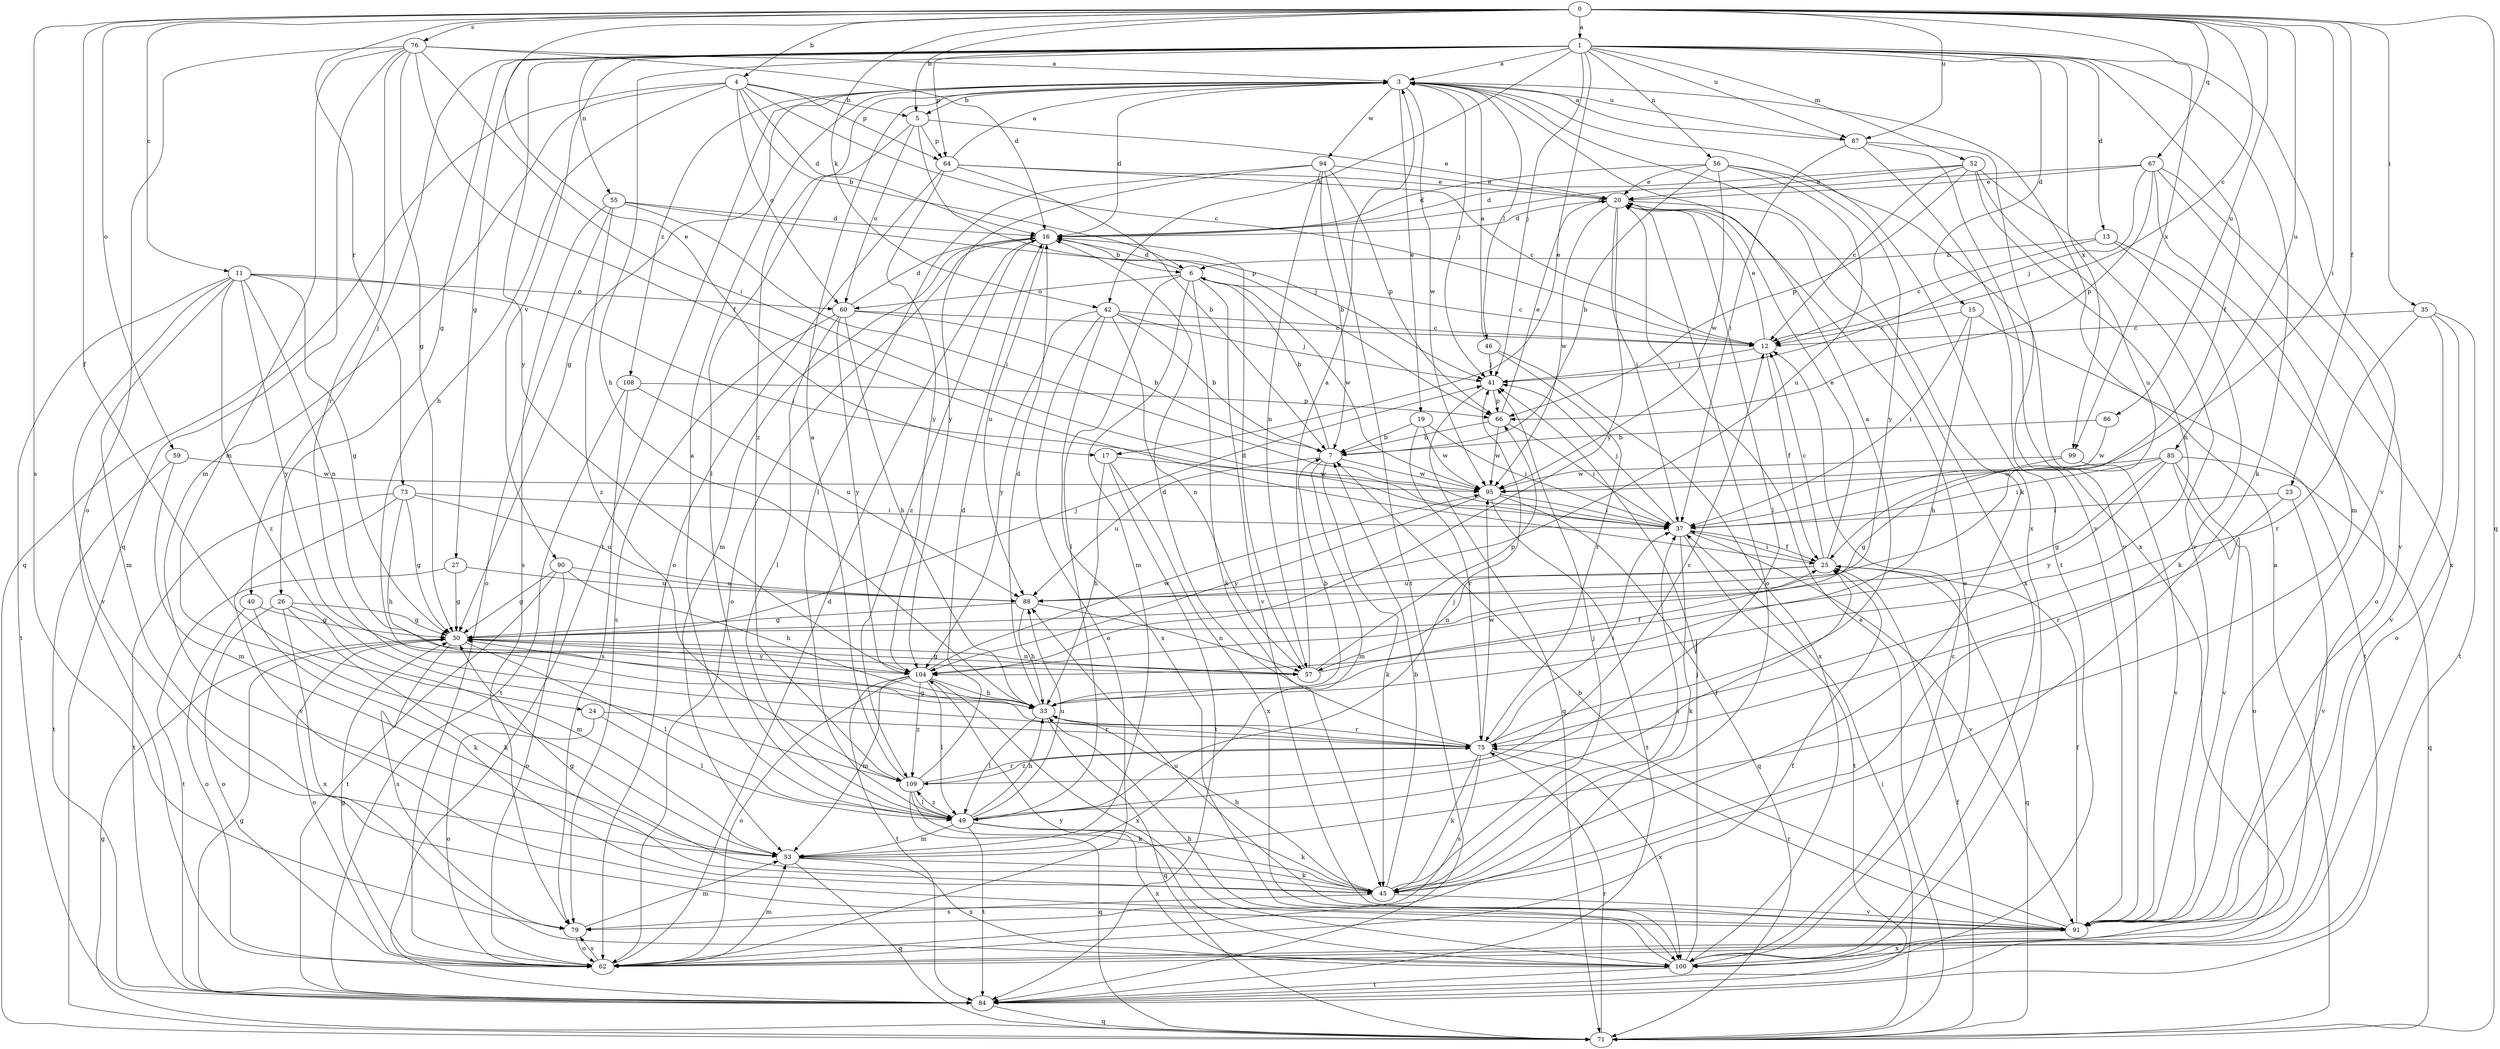 strict digraph  {
0;
1;
3;
4;
5;
6;
7;
11;
12;
13;
15;
16;
17;
19;
20;
23;
24;
25;
26;
27;
30;
33;
35;
37;
40;
41;
42;
45;
46;
49;
52;
53;
55;
56;
57;
59;
60;
62;
64;
66;
67;
71;
73;
75;
76;
79;
84;
85;
86;
87;
88;
90;
91;
94;
95;
99;
100;
104;
108;
109;
0 -> 1  [label=a];
0 -> 4  [label=b];
0 -> 5  [label=b];
0 -> 11  [label=c];
0 -> 12  [label=c];
0 -> 17  [label=e];
0 -> 23  [label=f];
0 -> 24  [label=f];
0 -> 35  [label=i];
0 -> 37  [label=i];
0 -> 42  [label=k];
0 -> 59  [label=o];
0 -> 67  [label=q];
0 -> 71  [label=q];
0 -> 73  [label=r];
0 -> 76  [label=s];
0 -> 79  [label=s];
0 -> 85  [label=u];
0 -> 86  [label=u];
0 -> 87  [label=u];
0 -> 99  [label=x];
1 -> 3  [label=a];
1 -> 13  [label=d];
1 -> 15  [label=d];
1 -> 17  [label=e];
1 -> 25  [label=f];
1 -> 26  [label=g];
1 -> 27  [label=g];
1 -> 33  [label=h];
1 -> 40  [label=j];
1 -> 41  [label=j];
1 -> 42  [label=k];
1 -> 45  [label=k];
1 -> 52  [label=m];
1 -> 55  [label=n];
1 -> 56  [label=n];
1 -> 64  [label=p];
1 -> 87  [label=u];
1 -> 90  [label=v];
1 -> 91  [label=v];
1 -> 99  [label=x];
1 -> 104  [label=y];
3 -> 5  [label=b];
3 -> 16  [label=d];
3 -> 19  [label=e];
3 -> 30  [label=g];
3 -> 41  [label=j];
3 -> 45  [label=k];
3 -> 46  [label=l];
3 -> 84  [label=t];
3 -> 87  [label=u];
3 -> 94  [label=w];
3 -> 95  [label=w];
3 -> 100  [label=x];
3 -> 108  [label=z];
3 -> 109  [label=z];
4 -> 5  [label=b];
4 -> 6  [label=b];
4 -> 12  [label=c];
4 -> 16  [label=d];
4 -> 33  [label=h];
4 -> 53  [label=m];
4 -> 60  [label=o];
4 -> 64  [label=p];
4 -> 71  [label=q];
5 -> 20  [label=e];
5 -> 49  [label=l];
5 -> 60  [label=o];
5 -> 64  [label=p];
5 -> 66  [label=p];
6 -> 12  [label=c];
6 -> 16  [label=d];
6 -> 45  [label=k];
6 -> 49  [label=l];
6 -> 53  [label=m];
6 -> 60  [label=o];
6 -> 91  [label=v];
6 -> 95  [label=w];
7 -> 6  [label=b];
7 -> 45  [label=k];
7 -> 53  [label=m];
7 -> 88  [label=u];
7 -> 95  [label=w];
11 -> 30  [label=g];
11 -> 37  [label=i];
11 -> 53  [label=m];
11 -> 57  [label=n];
11 -> 60  [label=o];
11 -> 84  [label=t];
11 -> 91  [label=v];
11 -> 104  [label=y];
11 -> 109  [label=z];
12 -> 20  [label=e];
12 -> 25  [label=f];
12 -> 41  [label=j];
13 -> 6  [label=b];
13 -> 12  [label=c];
13 -> 45  [label=k];
13 -> 62  [label=o];
15 -> 12  [label=c];
15 -> 33  [label=h];
15 -> 37  [label=i];
15 -> 84  [label=t];
16 -> 6  [label=b];
16 -> 53  [label=m];
16 -> 62  [label=o];
16 -> 88  [label=u];
16 -> 109  [label=z];
17 -> 33  [label=h];
17 -> 84  [label=t];
17 -> 95  [label=w];
17 -> 100  [label=x];
19 -> 7  [label=b];
19 -> 37  [label=i];
19 -> 75  [label=r];
19 -> 95  [label=w];
20 -> 16  [label=d];
20 -> 37  [label=i];
20 -> 49  [label=l];
20 -> 62  [label=o];
20 -> 95  [label=w];
20 -> 100  [label=x];
20 -> 104  [label=y];
23 -> 37  [label=i];
23 -> 75  [label=r];
23 -> 91  [label=v];
24 -> 49  [label=l];
24 -> 62  [label=o];
24 -> 75  [label=r];
25 -> 12  [label=c];
25 -> 20  [label=e];
25 -> 37  [label=i];
25 -> 57  [label=n];
25 -> 71  [label=q];
25 -> 88  [label=u];
26 -> 30  [label=g];
26 -> 45  [label=k];
26 -> 53  [label=m];
26 -> 62  [label=o];
26 -> 100  [label=x];
27 -> 30  [label=g];
27 -> 84  [label=t];
27 -> 88  [label=u];
30 -> 41  [label=j];
30 -> 49  [label=l];
30 -> 57  [label=n];
30 -> 62  [label=o];
30 -> 79  [label=s];
30 -> 104  [label=y];
33 -> 7  [label=b];
33 -> 16  [label=d];
33 -> 49  [label=l];
33 -> 71  [label=q];
33 -> 75  [label=r];
35 -> 12  [label=c];
35 -> 62  [label=o];
35 -> 75  [label=r];
35 -> 84  [label=t];
35 -> 91  [label=v];
37 -> 25  [label=f];
37 -> 41  [label=j];
37 -> 45  [label=k];
37 -> 84  [label=t];
37 -> 91  [label=v];
40 -> 30  [label=g];
40 -> 45  [label=k];
40 -> 62  [label=o];
41 -> 66  [label=p];
41 -> 71  [label=q];
42 -> 7  [label=b];
42 -> 12  [label=c];
42 -> 41  [label=j];
42 -> 57  [label=n];
42 -> 62  [label=o];
42 -> 100  [label=x];
42 -> 104  [label=y];
45 -> 7  [label=b];
45 -> 30  [label=g];
45 -> 33  [label=h];
45 -> 37  [label=i];
45 -> 41  [label=j];
45 -> 79  [label=s];
45 -> 91  [label=v];
46 -> 3  [label=a];
46 -> 41  [label=j];
46 -> 75  [label=r];
46 -> 100  [label=x];
49 -> 3  [label=a];
49 -> 25  [label=f];
49 -> 33  [label=h];
49 -> 41  [label=j];
49 -> 45  [label=k];
49 -> 53  [label=m];
49 -> 84  [label=t];
49 -> 88  [label=u];
49 -> 100  [label=x];
49 -> 109  [label=z];
52 -> 12  [label=c];
52 -> 16  [label=d];
52 -> 20  [label=e];
52 -> 33  [label=h];
52 -> 66  [label=p];
52 -> 88  [label=u];
52 -> 91  [label=v];
53 -> 45  [label=k];
53 -> 71  [label=q];
53 -> 100  [label=x];
55 -> 16  [label=d];
55 -> 37  [label=i];
55 -> 41  [label=j];
55 -> 62  [label=o];
55 -> 79  [label=s];
55 -> 109  [label=z];
56 -> 7  [label=b];
56 -> 16  [label=d];
56 -> 20  [label=e];
56 -> 88  [label=u];
56 -> 91  [label=v];
56 -> 95  [label=w];
56 -> 104  [label=y];
57 -> 3  [label=a];
57 -> 16  [label=d];
57 -> 25  [label=f];
57 -> 30  [label=g];
57 -> 66  [label=p];
59 -> 53  [label=m];
59 -> 84  [label=t];
59 -> 95  [label=w];
60 -> 7  [label=b];
60 -> 12  [label=c];
60 -> 16  [label=d];
60 -> 33  [label=h];
60 -> 49  [label=l];
60 -> 79  [label=s];
60 -> 104  [label=y];
62 -> 16  [label=d];
62 -> 25  [label=f];
62 -> 30  [label=g];
62 -> 53  [label=m];
62 -> 79  [label=s];
64 -> 3  [label=a];
64 -> 7  [label=b];
64 -> 12  [label=c];
64 -> 20  [label=e];
64 -> 62  [label=o];
64 -> 104  [label=y];
66 -> 7  [label=b];
66 -> 20  [label=e];
66 -> 37  [label=i];
66 -> 95  [label=w];
67 -> 16  [label=d];
67 -> 20  [label=e];
67 -> 41  [label=j];
67 -> 53  [label=m];
67 -> 66  [label=p];
67 -> 91  [label=v];
67 -> 100  [label=x];
71 -> 3  [label=a];
71 -> 20  [label=e];
71 -> 25  [label=f];
71 -> 30  [label=g];
71 -> 37  [label=i];
71 -> 75  [label=r];
73 -> 30  [label=g];
73 -> 33  [label=h];
73 -> 37  [label=i];
73 -> 84  [label=t];
73 -> 88  [label=u];
73 -> 91  [label=v];
75 -> 3  [label=a];
75 -> 16  [label=d];
75 -> 30  [label=g];
75 -> 37  [label=i];
75 -> 45  [label=k];
75 -> 79  [label=s];
75 -> 95  [label=w];
75 -> 100  [label=x];
75 -> 109  [label=z];
76 -> 3  [label=a];
76 -> 16  [label=d];
76 -> 25  [label=f];
76 -> 30  [label=g];
76 -> 37  [label=i];
76 -> 53  [label=m];
76 -> 62  [label=o];
76 -> 71  [label=q];
76 -> 75  [label=r];
79 -> 53  [label=m];
79 -> 62  [label=o];
84 -> 30  [label=g];
84 -> 71  [label=q];
85 -> 30  [label=g];
85 -> 37  [label=i];
85 -> 62  [label=o];
85 -> 71  [label=q];
85 -> 91  [label=v];
85 -> 95  [label=w];
85 -> 104  [label=y];
86 -> 7  [label=b];
86 -> 95  [label=w];
87 -> 3  [label=a];
87 -> 37  [label=i];
87 -> 84  [label=t];
87 -> 91  [label=v];
87 -> 100  [label=x];
88 -> 30  [label=g];
88 -> 33  [label=h];
88 -> 57  [label=n];
90 -> 30  [label=g];
90 -> 33  [label=h];
90 -> 62  [label=o];
90 -> 84  [label=t];
90 -> 88  [label=u];
91 -> 7  [label=b];
91 -> 25  [label=f];
91 -> 75  [label=r];
91 -> 88  [label=u];
91 -> 100  [label=x];
94 -> 7  [label=b];
94 -> 20  [label=e];
94 -> 49  [label=l];
94 -> 57  [label=n];
94 -> 66  [label=p];
94 -> 84  [label=t];
94 -> 104  [label=y];
95 -> 37  [label=i];
95 -> 71  [label=q];
95 -> 84  [label=t];
95 -> 104  [label=y];
99 -> 30  [label=g];
99 -> 91  [label=v];
99 -> 95  [label=w];
100 -> 12  [label=c];
100 -> 20  [label=e];
100 -> 33  [label=h];
100 -> 41  [label=j];
100 -> 84  [label=t];
100 -> 104  [label=y];
104 -> 33  [label=h];
104 -> 49  [label=l];
104 -> 53  [label=m];
104 -> 62  [label=o];
104 -> 84  [label=t];
104 -> 95  [label=w];
104 -> 100  [label=x];
104 -> 109  [label=z];
108 -> 66  [label=p];
108 -> 79  [label=s];
108 -> 84  [label=t];
108 -> 88  [label=u];
109 -> 3  [label=a];
109 -> 12  [label=c];
109 -> 16  [label=d];
109 -> 45  [label=k];
109 -> 49  [label=l];
109 -> 71  [label=q];
109 -> 75  [label=r];
}
